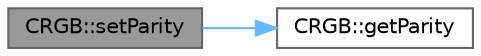 digraph "CRGB::setParity"
{
 // LATEX_PDF_SIZE
  bgcolor="transparent";
  edge [fontname=Helvetica,fontsize=10,labelfontname=Helvetica,labelfontsize=10];
  node [fontname=Helvetica,fontsize=10,shape=box,height=0.2,width=0.4];
  rankdir="LR";
  Node1 [id="Node000001",label="CRGB::setParity",height=0.2,width=0.4,color="gray40", fillcolor="grey60", style="filled", fontcolor="black",tooltip="Adjusts the color in the smallest way possible so that the parity of the coloris now the desired valu..."];
  Node1 -> Node2 [id="edge1_Node000001_Node000002",color="steelblue1",style="solid",tooltip=" "];
  Node2 [id="Node000002",label="CRGB::getParity",height=0.2,width=0.4,color="grey40", fillcolor="white", style="filled",URL="$db/d87/group___pixel_types.html#a385612de52ce7a479fea99a618a397fd",tooltip="Returns 0 or 1, depending on the lowest bit of the sum of the color components."];
}
